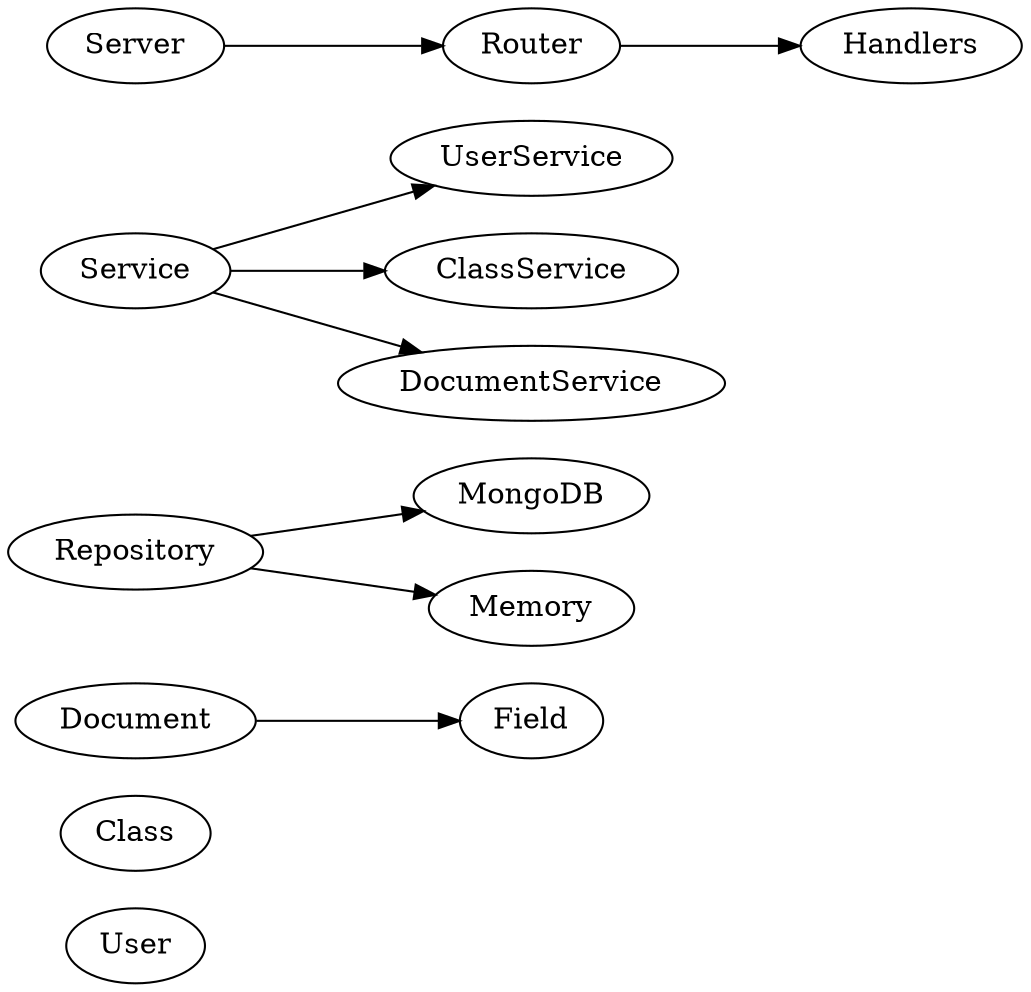 digraph G {
  graph [rankdir=LR]

  User
  Class
  Document -> Field

  Repository -> MongoDB
  Repository -> Memory

  Service -> UserService
  Service -> ClassService
  Service -> DocumentService

  Server -> Router
  Router -> Handlers
}
